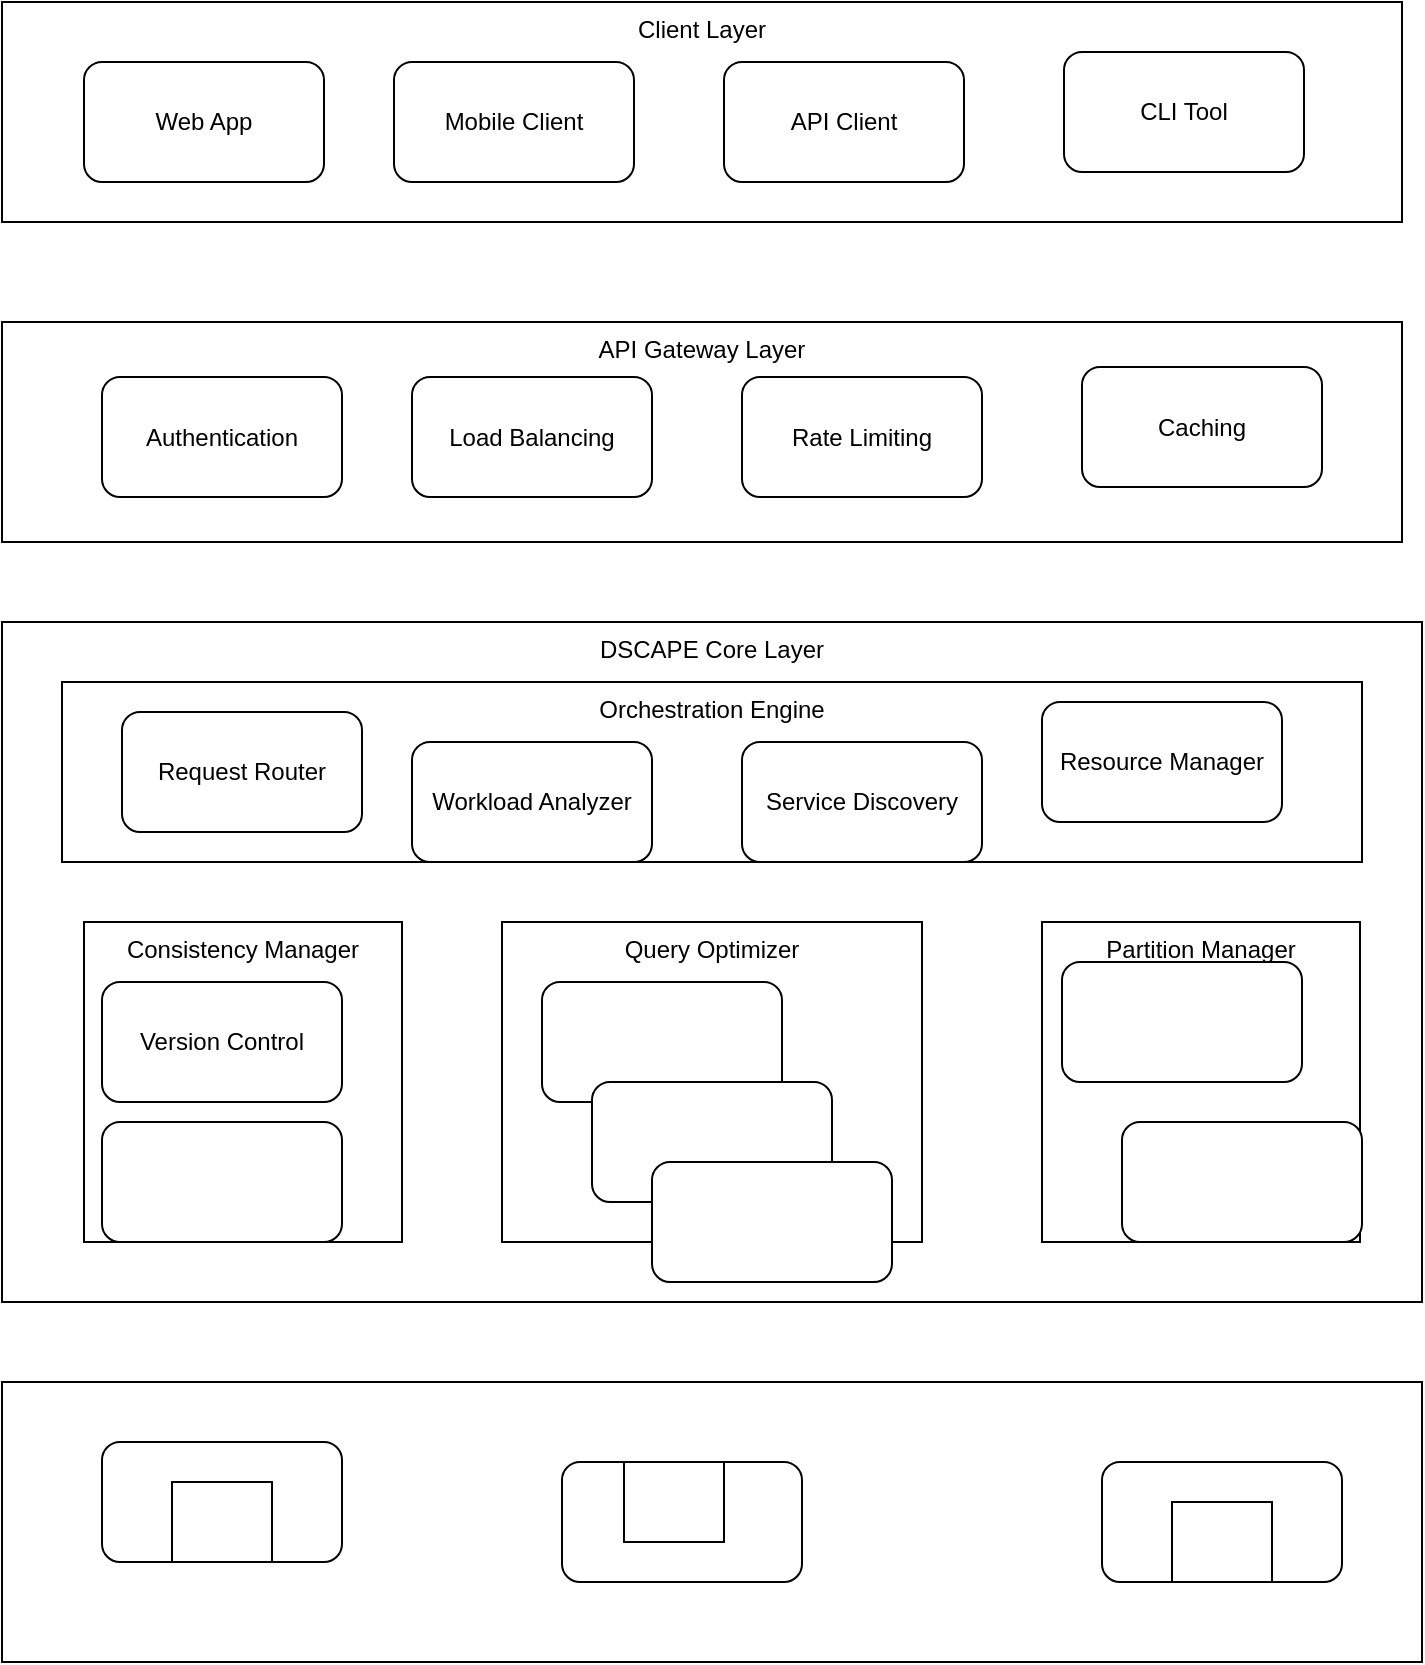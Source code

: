 <mxfile version="26.0.11">
  <diagram name="Page-1" id="QC02r56veLsKFBvLP0nR">
    <mxGraphModel dx="466" dy="247" grid="1" gridSize="10" guides="1" tooltips="1" connect="1" arrows="1" fold="1" page="1" pageScale="1" pageWidth="850" pageHeight="1100" math="0" shadow="0">
      <root>
        <mxCell id="0" />
        <mxCell id="1" parent="0" />
        <mxCell id="WyXnQKl_5n0sE6Io4rbe-1" value="&lt;font&gt;Client Layer&lt;/font&gt;" style="rounded=0;whiteSpace=wrap;html=1;verticalAlign=top;" vertex="1" parent="1">
          <mxGeometry x="120" y="30" width="700" height="110" as="geometry" />
        </mxCell>
        <mxCell id="WyXnQKl_5n0sE6Io4rbe-2" value="API Gateway Layer" style="rounded=0;whiteSpace=wrap;html=1;verticalAlign=top;" vertex="1" parent="1">
          <mxGeometry x="120" y="190" width="700" height="110" as="geometry" />
        </mxCell>
        <mxCell id="WyXnQKl_5n0sE6Io4rbe-3" value="DSCAPE Core Layer" style="rounded=0;whiteSpace=wrap;html=1;verticalAlign=top;" vertex="1" parent="1">
          <mxGeometry x="120" y="340" width="710" height="340" as="geometry" />
        </mxCell>
        <mxCell id="WyXnQKl_5n0sE6Io4rbe-4" value="" style="rounded=0;whiteSpace=wrap;html=1;" vertex="1" parent="1">
          <mxGeometry x="120" y="720" width="710" height="140" as="geometry" />
        </mxCell>
        <mxCell id="WyXnQKl_5n0sE6Io4rbe-5" value="Web App" style="rounded=1;whiteSpace=wrap;html=1;" vertex="1" parent="1">
          <mxGeometry x="161" y="60" width="120" height="60" as="geometry" />
        </mxCell>
        <mxCell id="WyXnQKl_5n0sE6Io4rbe-6" value="Mobile Client" style="rounded=1;whiteSpace=wrap;html=1;" vertex="1" parent="1">
          <mxGeometry x="316" y="60" width="120" height="60" as="geometry" />
        </mxCell>
        <mxCell id="WyXnQKl_5n0sE6Io4rbe-7" value="API Client" style="rounded=1;whiteSpace=wrap;html=1;" vertex="1" parent="1">
          <mxGeometry x="481" y="60" width="120" height="60" as="geometry" />
        </mxCell>
        <mxCell id="WyXnQKl_5n0sE6Io4rbe-8" value="CLI Tool" style="rounded=1;whiteSpace=wrap;html=1;" vertex="1" parent="1">
          <mxGeometry x="651" y="55" width="120" height="60" as="geometry" />
        </mxCell>
        <mxCell id="WyXnQKl_5n0sE6Io4rbe-9" value="Authentication" style="rounded=1;whiteSpace=wrap;html=1;" vertex="1" parent="1">
          <mxGeometry x="170" y="217.5" width="120" height="60" as="geometry" />
        </mxCell>
        <mxCell id="WyXnQKl_5n0sE6Io4rbe-10" value="Load Balancing" style="rounded=1;whiteSpace=wrap;html=1;" vertex="1" parent="1">
          <mxGeometry x="325" y="217.5" width="120" height="60" as="geometry" />
        </mxCell>
        <mxCell id="WyXnQKl_5n0sE6Io4rbe-11" value="Rate Limiting" style="rounded=1;whiteSpace=wrap;html=1;" vertex="1" parent="1">
          <mxGeometry x="490" y="217.5" width="120" height="60" as="geometry" />
        </mxCell>
        <mxCell id="WyXnQKl_5n0sE6Io4rbe-12" value="Caching" style="rounded=1;whiteSpace=wrap;html=1;" vertex="1" parent="1">
          <mxGeometry x="660" y="212.5" width="120" height="60" as="geometry" />
        </mxCell>
        <mxCell id="WyXnQKl_5n0sE6Io4rbe-13" value="Orchestration Engine" style="rounded=0;whiteSpace=wrap;html=1;verticalAlign=top;" vertex="1" parent="1">
          <mxGeometry x="150" y="370" width="650" height="90" as="geometry" />
        </mxCell>
        <mxCell id="WyXnQKl_5n0sE6Io4rbe-14" value="Request Router" style="rounded=1;whiteSpace=wrap;html=1;" vertex="1" parent="1">
          <mxGeometry x="180" y="385" width="120" height="60" as="geometry" />
        </mxCell>
        <mxCell id="WyXnQKl_5n0sE6Io4rbe-15" value="Workload Analyzer" style="rounded=1;whiteSpace=wrap;html=1;" vertex="1" parent="1">
          <mxGeometry x="325" y="400" width="120" height="60" as="geometry" />
        </mxCell>
        <mxCell id="WyXnQKl_5n0sE6Io4rbe-16" value="Service Discovery" style="rounded=1;whiteSpace=wrap;html=1;" vertex="1" parent="1">
          <mxGeometry x="490" y="400" width="120" height="60" as="geometry" />
        </mxCell>
        <mxCell id="WyXnQKl_5n0sE6Io4rbe-17" value="Resource Manager" style="rounded=1;whiteSpace=wrap;html=1;" vertex="1" parent="1">
          <mxGeometry x="640" y="380" width="120" height="60" as="geometry" />
        </mxCell>
        <mxCell id="WyXnQKl_5n0sE6Io4rbe-18" value="Consistency Manager" style="rounded=0;whiteSpace=wrap;html=1;verticalAlign=top;" vertex="1" parent="1">
          <mxGeometry x="161" y="490" width="159" height="160" as="geometry" />
        </mxCell>
        <mxCell id="WyXnQKl_5n0sE6Io4rbe-19" value="Query Optimizer" style="rounded=0;whiteSpace=wrap;html=1;verticalAlign=top;" vertex="1" parent="1">
          <mxGeometry x="370" y="490" width="210" height="160" as="geometry" />
        </mxCell>
        <mxCell id="WyXnQKl_5n0sE6Io4rbe-20" value="Partition Manager" style="rounded=0;whiteSpace=wrap;html=1;verticalAlign=top;" vertex="1" parent="1">
          <mxGeometry x="640" y="490" width="159" height="160" as="geometry" />
        </mxCell>
        <mxCell id="WyXnQKl_5n0sE6Io4rbe-22" value="Version Control" style="rounded=1;whiteSpace=wrap;html=1;" vertex="1" parent="1">
          <mxGeometry x="170" y="520" width="120" height="60" as="geometry" />
        </mxCell>
        <mxCell id="WyXnQKl_5n0sE6Io4rbe-23" value="" style="rounded=1;whiteSpace=wrap;html=1;" vertex="1" parent="1">
          <mxGeometry x="170" y="590" width="120" height="60" as="geometry" />
        </mxCell>
        <mxCell id="WyXnQKl_5n0sE6Io4rbe-24" value="" style="rounded=1;whiteSpace=wrap;html=1;" vertex="1" parent="1">
          <mxGeometry x="390" y="520" width="120" height="60" as="geometry" />
        </mxCell>
        <mxCell id="WyXnQKl_5n0sE6Io4rbe-25" value="" style="rounded=1;whiteSpace=wrap;html=1;" vertex="1" parent="1">
          <mxGeometry x="415" y="570" width="120" height="60" as="geometry" />
        </mxCell>
        <mxCell id="WyXnQKl_5n0sE6Io4rbe-26" value="" style="rounded=1;whiteSpace=wrap;html=1;" vertex="1" parent="1">
          <mxGeometry x="445" y="610" width="120" height="60" as="geometry" />
        </mxCell>
        <mxCell id="WyXnQKl_5n0sE6Io4rbe-27" value="" style="rounded=1;whiteSpace=wrap;html=1;" vertex="1" parent="1">
          <mxGeometry x="650" y="510" width="120" height="60" as="geometry" />
        </mxCell>
        <mxCell id="WyXnQKl_5n0sE6Io4rbe-28" value="" style="rounded=1;whiteSpace=wrap;html=1;" vertex="1" parent="1">
          <mxGeometry x="680" y="590" width="120" height="60" as="geometry" />
        </mxCell>
        <mxCell id="WyXnQKl_5n0sE6Io4rbe-29" value="" style="rounded=1;whiteSpace=wrap;html=1;" vertex="1" parent="1">
          <mxGeometry x="170" y="750" width="120" height="60" as="geometry" />
        </mxCell>
        <mxCell id="WyXnQKl_5n0sE6Io4rbe-30" value="" style="rounded=1;whiteSpace=wrap;html=1;" vertex="1" parent="1">
          <mxGeometry x="400" y="760" width="120" height="60" as="geometry" />
        </mxCell>
        <mxCell id="WyXnQKl_5n0sE6Io4rbe-31" value="" style="rounded=1;whiteSpace=wrap;html=1;" vertex="1" parent="1">
          <mxGeometry x="670" y="760" width="120" height="60" as="geometry" />
        </mxCell>
        <mxCell id="WyXnQKl_5n0sE6Io4rbe-32" value="" style="rounded=0;whiteSpace=wrap;html=1;" vertex="1" parent="1">
          <mxGeometry x="205" y="770" width="50" height="40" as="geometry" />
        </mxCell>
        <mxCell id="WyXnQKl_5n0sE6Io4rbe-33" value="" style="rounded=0;whiteSpace=wrap;html=1;" vertex="1" parent="1">
          <mxGeometry x="431" y="760" width="50" height="40" as="geometry" />
        </mxCell>
        <mxCell id="WyXnQKl_5n0sE6Io4rbe-34" value="" style="rounded=0;whiteSpace=wrap;html=1;" vertex="1" parent="1">
          <mxGeometry x="705" y="780" width="50" height="40" as="geometry" />
        </mxCell>
      </root>
    </mxGraphModel>
  </diagram>
</mxfile>
